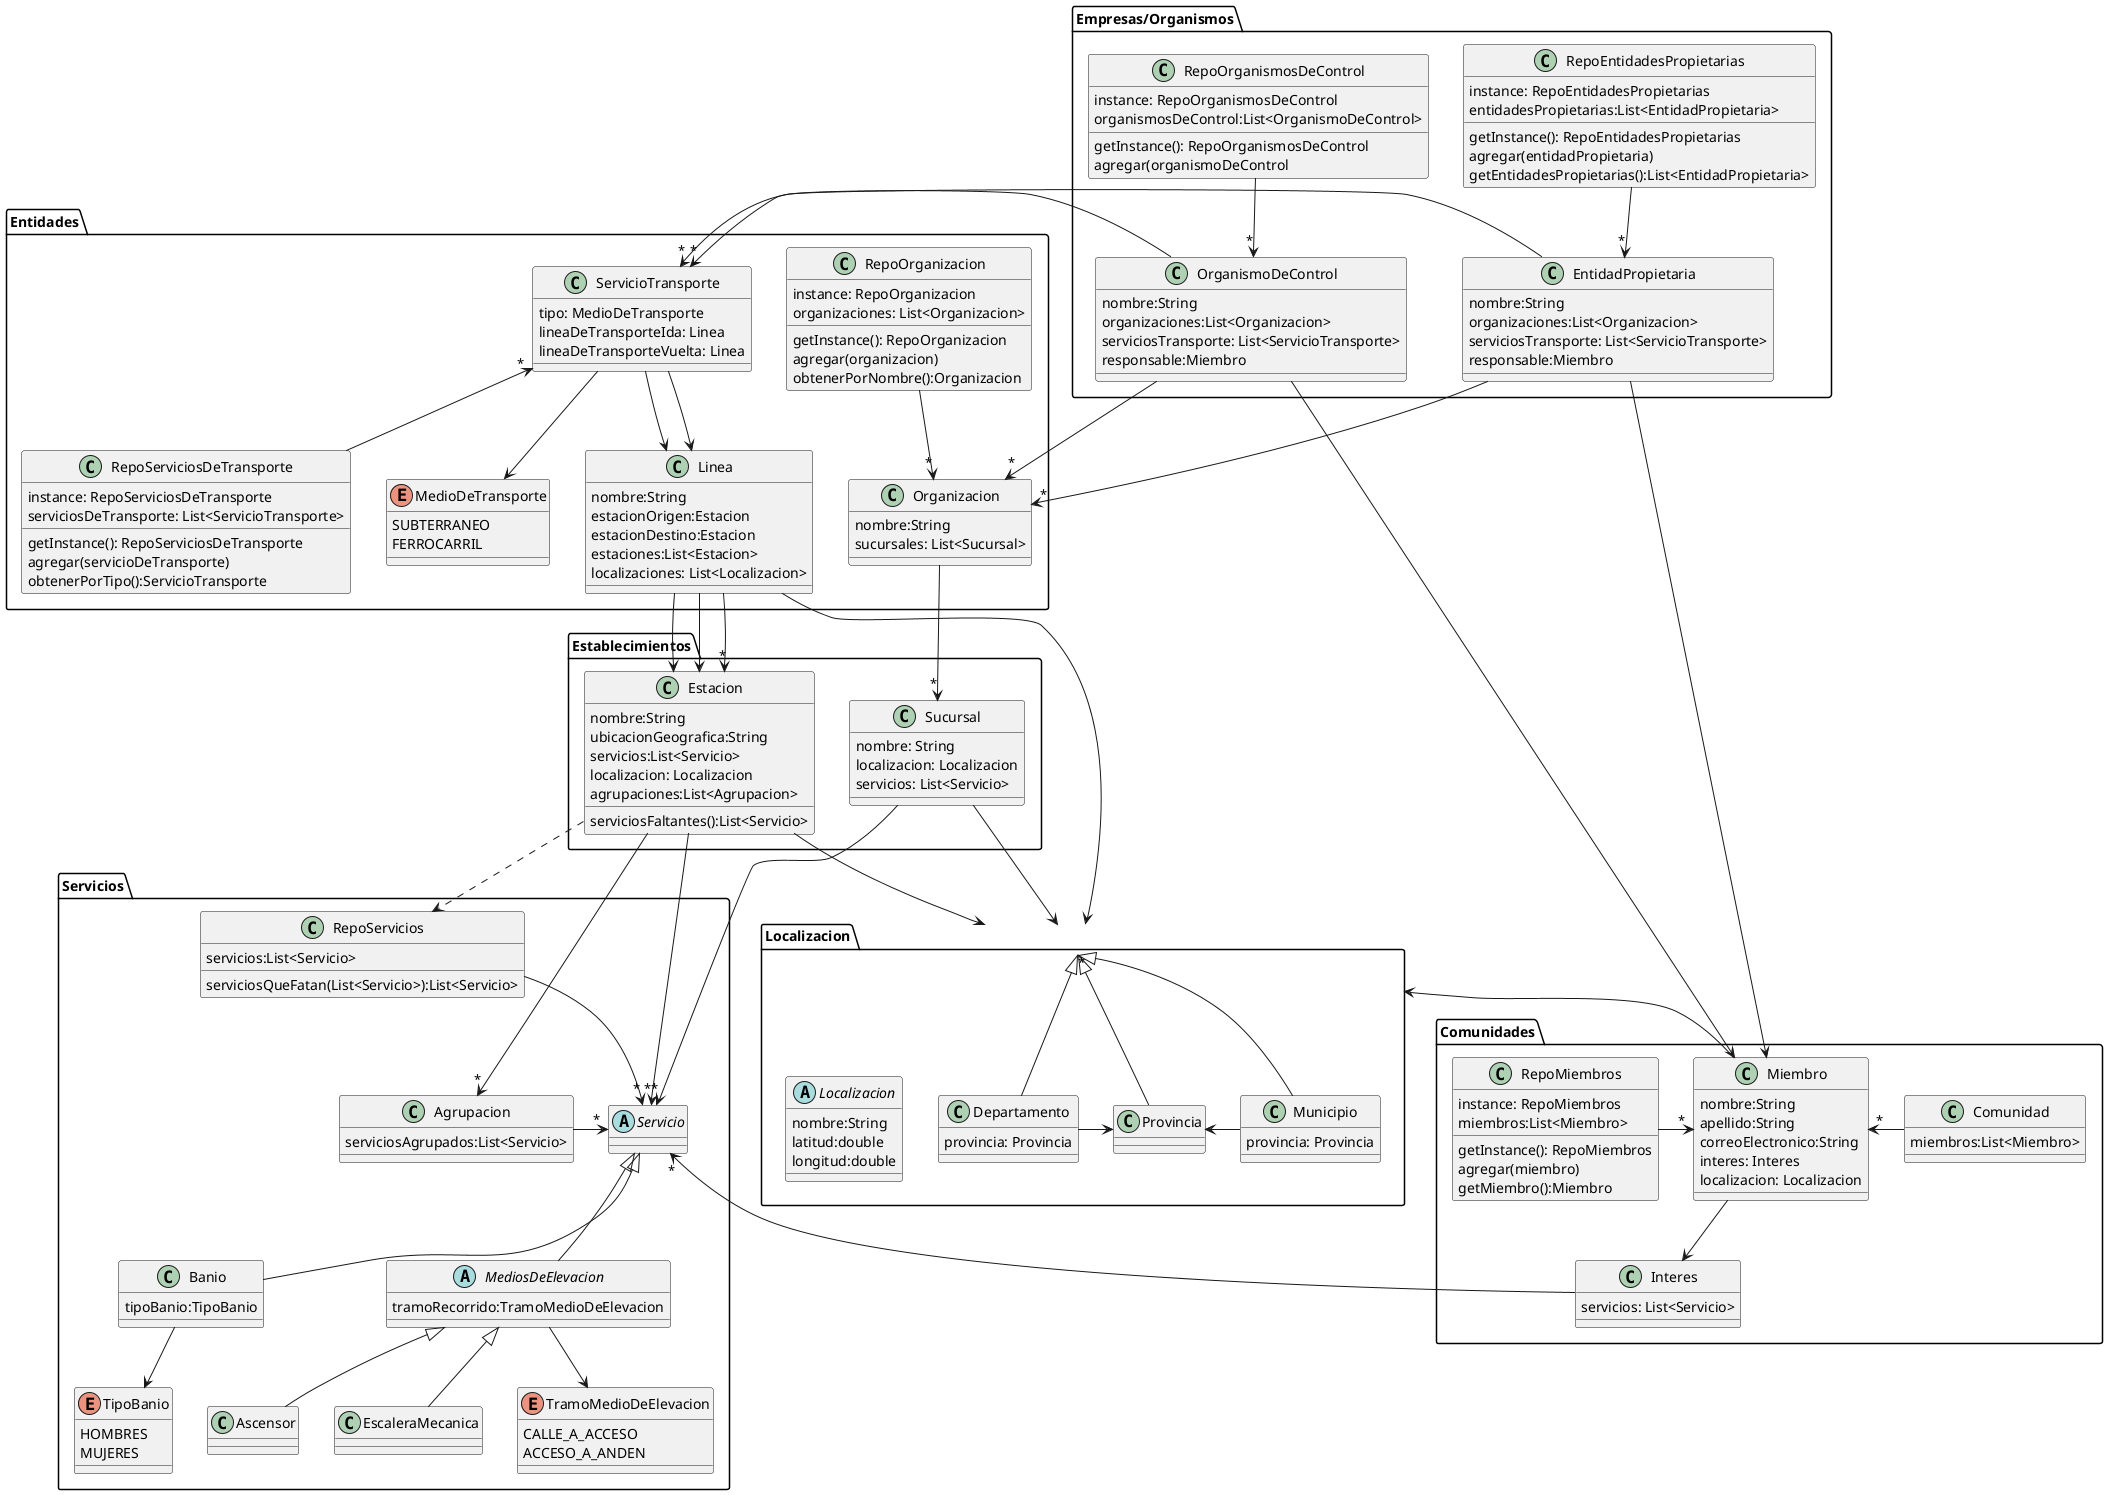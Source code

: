 @startuml
'https://plantuml.com/class-diagram

package Entidades{

    class Organizacion{
        nombre:String
        sucursales: List<Sucursal>
    }

    class RepoOrganizacion{
        instance: RepoOrganizacion
        organizaciones: List<Organizacion>
        getInstance(): RepoOrganizacion
        agregar(organizacion)
        obtenerPorNombre():Organizacion
    }

    class ServicioTransporte{
        tipo: MedioDeTransporte
        lineaDeTransporteIda: Linea
        lineaDeTransporteVuelta: Linea
    }

    class RepoServiciosDeTransporte{
        instance: RepoServiciosDeTransporte
        serviciosDeTransporte: List<ServicioTransporte>
        getInstance(): RepoServiciosDeTransporte
        agregar(servicioDeTransporte)
        obtenerPorTipo():ServicioTransporte
    }

    enum MedioDeTransporte{
        SUBTERRANEO
        FERROCARRIL
    }

    class Linea{
        nombre:String
        estacionOrigen:Estacion
        estacionDestino:Estacion
        estaciones:List<Estacion>
        localizaciones: List<Localizacion>
    }

    ServicioTransporte --> MedioDeTransporte
    ServicioTransporte --> Linea
    ServicioTransporte --> Linea
    RepoOrganizacion -down->"*" Organizacion
    RepoServiciosDeTransporte -up->"*" ServicioTransporte
}

package Establecimientos {

  class Sucursal{
     nombre: String
     localizacion: Localizacion
     servicios: List<Servicio>
  }

  class Estacion{
     nombre:String
     ubicacionGeografica:String
     servicios:List<Servicio>
     localizacion: Localizacion
     agrupaciones:List<Agrupacion>
     serviciosFaltantes():List<Servicio>
  }
}


package Servicios {
  class RepoServicios{
      servicios:List<Servicio>
      serviciosQueFatan(List<Servicio>):List<Servicio>
  }
  class Agrupacion{
      serviciosAgrupados:List<Servicio>
  }
  abstract class Servicio{
  }

  abstract class MediosDeElevacion{
    tramoRecorrido:TramoMedioDeElevacion
  }

  enum TramoMedioDeElevacion{
    CALLE_A_ACCESO
    ACCESO_A_ANDEN
  }

  class Ascensor{
  }

  class EscaleraMecanica{
  }

  class Banio{
    tipoBanio:TipoBanio
  }

  enum TipoBanio{
    HOMBRES
    MUJERES
  }

'Relaciones de servicios
    RepoServicios -->"*" Servicio
    Estacion -->"*" Servicio
    Estacion -->"*" Agrupacion
    Agrupacion -right->"*" Servicio
    MediosDeElevacion -up-|> Servicio
    MediosDeElevacion --> TramoMedioDeElevacion
    Ascensor -up-|> MediosDeElevacion
    EscaleraMecanica -up-|> MediosDeElevacion
    Banio -up-|> Servicio
    Banio -down-> TipoBanio
}

package Comunidades{
    class Comunidad{
        miembros:List<Miembro>
    }
    class Miembro{
        nombre:String
        apellido:String
        correoElectronico:String
        interes: Interes
        localizacion: Localizacion
    }

    class RepoMiembros{
        instance: RepoMiembros
        miembros:List<Miembro>
        getInstance(): RepoMiembros
        agregar(miembro)
        getMiembro():Miembro
    }

    class Interes{
    servicios: List<Servicio>
    }

    RepoMiembros -right->"*" Miembro
    Comunidad -left->"*" Miembro
}

package Empresas/Organismos{
    class EntidadPropietaria{
    nombre:String
    organizaciones:List<Organizacion>
    serviciosTransporte: List<ServicioTransporte>
    responsable:Miembro
}

class RepoEntidadesPropietarias{
    instance: RepoEntidadesPropietarias
    entidadesPropietarias:List<EntidadPropietaria>

    getInstance(): RepoEntidadesPropietarias
    agregar(entidadPropietaria)
    getEntidadesPropietarias():List<EntidadPropietaria>
}

class OrganismoDeControl{
    nombre:String
    organizaciones:List<Organizacion>
    serviciosTransporte: List<ServicioTransporte>
    responsable:Miembro
}

class RepoOrganismosDeControl{
    instance: RepoOrganismosDeControl
    organismosDeControl:List<OrganismoDeControl>

    getInstance(): RepoOrganismosDeControl
    agregar(organismoDeControl
}
}
package Localizacion{
    abstract class Localizacion {
    nombre:String
    latitud:double
    longitud:double
    }

    class Municipio{
        provincia: Provincia
    }

    class Provincia{}

    class Departamento{
        provincia: Provincia
    }
}


Miembro-up->Localizacion
Municipio-up-|>Localizacion
Provincia-up-|>Localizacion
Departamento-up-|>Localizacion
Municipio-left->Provincia
Departamento-right->Provincia

Linea-right->"*"Localizacion
Sucursal-right->Localizacion
Sucursal-->"*"Servicio
Estacion-->Localizacion

Miembro-->Interes
Interes-up->"*"Servicio

EntidadPropietaria-up->"*"Organizacion
EntidadPropietaria-->"*"ServicioTransporte
EntidadPropietaria-down->Miembro
OrganismoDeControl-->"*"Organizacion
OrganismoDeControl-->"*"ServicioTransporte
OrganismoDeControl-up->Miembro

RepoEntidadesPropietarias-->"*"EntidadPropietaria
RepoOrganismosDeControl-->"*"OrganismoDeControl

Estacion..>RepoServicios
Organizacion -->"*" Sucursal
Linea --> Estacion
Linea --> Estacion
Linea -->"*" Estacion

@enduml